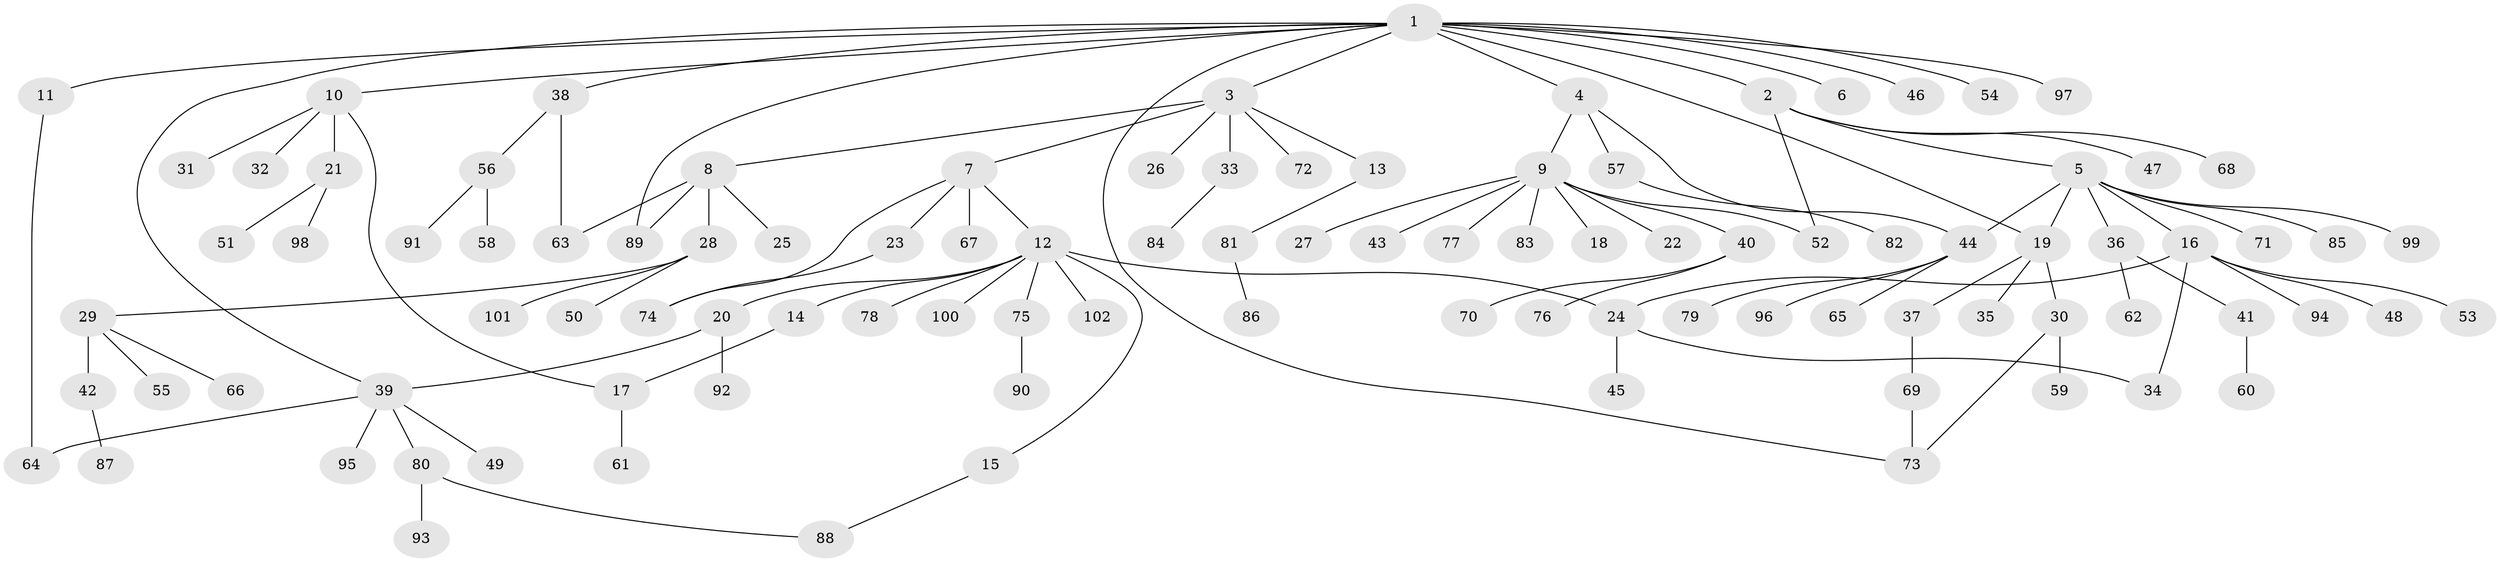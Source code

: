 // coarse degree distribution, {13: 0.013513513513513514, 4: 0.05405405405405406, 10: 0.013513513513513514, 7: 0.013513513513513514, 11: 0.013513513513513514, 9: 0.013513513513513514, 2: 0.16216216216216217, 3: 0.08108108108108109, 5: 0.04054054054054054, 1: 0.581081081081081, 6: 0.013513513513513514}
// Generated by graph-tools (version 1.1) at 2025/23/03/03/25 07:23:52]
// undirected, 102 vertices, 115 edges
graph export_dot {
graph [start="1"]
  node [color=gray90,style=filled];
  1;
  2;
  3;
  4;
  5;
  6;
  7;
  8;
  9;
  10;
  11;
  12;
  13;
  14;
  15;
  16;
  17;
  18;
  19;
  20;
  21;
  22;
  23;
  24;
  25;
  26;
  27;
  28;
  29;
  30;
  31;
  32;
  33;
  34;
  35;
  36;
  37;
  38;
  39;
  40;
  41;
  42;
  43;
  44;
  45;
  46;
  47;
  48;
  49;
  50;
  51;
  52;
  53;
  54;
  55;
  56;
  57;
  58;
  59;
  60;
  61;
  62;
  63;
  64;
  65;
  66;
  67;
  68;
  69;
  70;
  71;
  72;
  73;
  74;
  75;
  76;
  77;
  78;
  79;
  80;
  81;
  82;
  83;
  84;
  85;
  86;
  87;
  88;
  89;
  90;
  91;
  92;
  93;
  94;
  95;
  96;
  97;
  98;
  99;
  100;
  101;
  102;
  1 -- 2;
  1 -- 3;
  1 -- 4;
  1 -- 6;
  1 -- 10;
  1 -- 11;
  1 -- 19;
  1 -- 38;
  1 -- 39;
  1 -- 46;
  1 -- 54;
  1 -- 73;
  1 -- 89;
  1 -- 97;
  2 -- 5;
  2 -- 47;
  2 -- 52;
  2 -- 68;
  3 -- 7;
  3 -- 8;
  3 -- 13;
  3 -- 26;
  3 -- 33;
  3 -- 72;
  4 -- 9;
  4 -- 44;
  4 -- 57;
  5 -- 16;
  5 -- 19;
  5 -- 36;
  5 -- 44;
  5 -- 71;
  5 -- 85;
  5 -- 99;
  7 -- 12;
  7 -- 23;
  7 -- 67;
  7 -- 74;
  8 -- 25;
  8 -- 28;
  8 -- 63;
  8 -- 89;
  9 -- 18;
  9 -- 22;
  9 -- 27;
  9 -- 40;
  9 -- 43;
  9 -- 52;
  9 -- 77;
  9 -- 83;
  10 -- 17;
  10 -- 21;
  10 -- 31;
  10 -- 32;
  11 -- 64;
  12 -- 14;
  12 -- 15;
  12 -- 20;
  12 -- 24;
  12 -- 75;
  12 -- 78;
  12 -- 100;
  12 -- 102;
  13 -- 81;
  14 -- 17;
  15 -- 88;
  16 -- 24;
  16 -- 34;
  16 -- 48;
  16 -- 53;
  16 -- 94;
  17 -- 61;
  19 -- 30;
  19 -- 35;
  19 -- 37;
  20 -- 39;
  20 -- 92;
  21 -- 51;
  21 -- 98;
  23 -- 74;
  24 -- 34;
  24 -- 45;
  28 -- 29;
  28 -- 50;
  28 -- 101;
  29 -- 42;
  29 -- 55;
  29 -- 66;
  30 -- 59;
  30 -- 73;
  33 -- 84;
  36 -- 41;
  36 -- 62;
  37 -- 69;
  38 -- 56;
  38 -- 63;
  39 -- 49;
  39 -- 64;
  39 -- 80;
  39 -- 95;
  40 -- 70;
  40 -- 76;
  41 -- 60;
  42 -- 87;
  44 -- 65;
  44 -- 79;
  44 -- 96;
  56 -- 58;
  56 -- 91;
  57 -- 82;
  69 -- 73;
  75 -- 90;
  80 -- 88;
  80 -- 93;
  81 -- 86;
}
